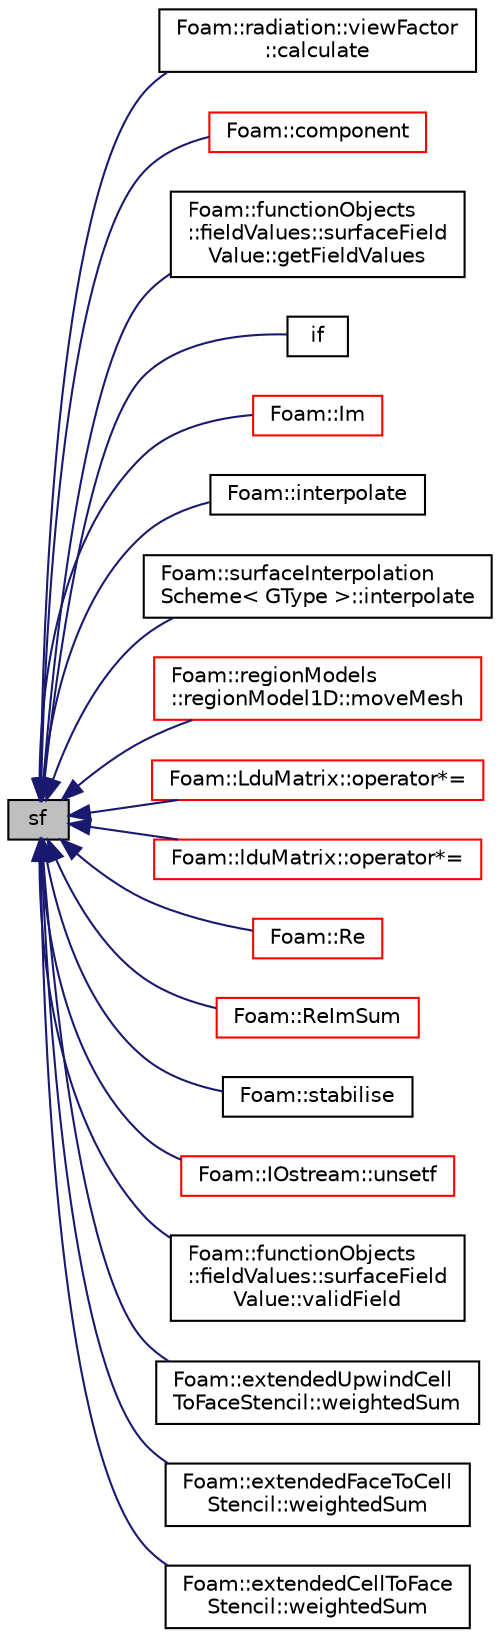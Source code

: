 digraph "sf"
{
  bgcolor="transparent";
  edge [fontname="Helvetica",fontsize="10",labelfontname="Helvetica",labelfontsize="10"];
  node [fontname="Helvetica",fontsize="10",shape=record];
  rankdir="LR";
  Node14 [label="sf",height=0.2,width=0.4,color="black", fillcolor="grey75", style="filled", fontcolor="black"];
  Node14 -> Node15 [dir="back",color="midnightblue",fontsize="10",style="solid",fontname="Helvetica"];
  Node15 [label="Foam::radiation::viewFactor\l::calculate",height=0.2,width=0.4,color="black",URL="$a31381.html#afe1d8348c24e6589bc7c0b3f689316a7",tooltip="Solve system of equation(s) "];
  Node14 -> Node16 [dir="back",color="midnightblue",fontsize="10",style="solid",fontname="Helvetica"];
  Node16 [label="Foam::component",height=0.2,width=0.4,color="red",URL="$a21851.html#a38788135ad21a6daaf3af2a761b33508"];
  Node14 -> Node48 [dir="back",color="midnightblue",fontsize="10",style="solid",fontname="Helvetica"];
  Node48 [label="Foam::functionObjects\l::fieldValues::surfaceField\lValue::getFieldValues",height=0.2,width=0.4,color="black",URL="$a24185.html#a50e1650884410adc6a5ec1ee2dd5878a"];
  Node14 -> Node110 [dir="back",color="midnightblue",fontsize="10",style="solid",fontname="Helvetica"];
  Node110 [label="if",height=0.2,width=0.4,color="black",URL="$a19457.html#a520f4d4aa8470e27c0951523e115ca89"];
  Node14 -> Node111 [dir="back",color="midnightblue",fontsize="10",style="solid",fontname="Helvetica"];
  Node111 [label="Foam::Im",height=0.2,width=0.4,color="red",URL="$a21851.html#a2aa28e1d6a7dc902f1c5ab7138866d73"];
  Node14 -> Node116 [dir="back",color="midnightblue",fontsize="10",style="solid",fontname="Helvetica"];
  Node116 [label="Foam::interpolate",height=0.2,width=0.4,color="black",URL="$a21851.html#ab78a11ca7821ef611119242663cbe895",tooltip="Interpolate field vf according to direction dir. "];
  Node14 -> Node117 [dir="back",color="midnightblue",fontsize="10",style="solid",fontname="Helvetica"];
  Node117 [label="Foam::surfaceInterpolation\lScheme\< GType \>::interpolate",height=0.2,width=0.4,color="black",URL="$a24109.html#a8dceba398ddc0c82def280a4ef7d4e42",tooltip="Return the face-interpolate of the given cell field. "];
  Node14 -> Node118 [dir="back",color="midnightblue",fontsize="10",style="solid",fontname="Helvetica"];
  Node118 [label="Foam::regionModels\l::regionModel1D::moveMesh",height=0.2,width=0.4,color="red",URL="$a30077.html#a0a91c4b420000422e4467d50e2baf2e1",tooltip="Move mesh points according to change in cell volumes. "];
  Node14 -> Node123 [dir="back",color="midnightblue",fontsize="10",style="solid",fontname="Helvetica"];
  Node123 [label="Foam::LduMatrix::operator*=",height=0.2,width=0.4,color="red",URL="$a28105.html#a8b7e3e95bdfe12c335fe5d27d6d4fa9f"];
  Node14 -> Node130 [dir="back",color="midnightblue",fontsize="10",style="solid",fontname="Helvetica"];
  Node130 [label="Foam::lduMatrix::operator*=",height=0.2,width=0.4,color="red",URL="$a27929.html#a8b7e3e95bdfe12c335fe5d27d6d4fa9f"];
  Node14 -> Node146 [dir="back",color="midnightblue",fontsize="10",style="solid",fontname="Helvetica"];
  Node146 [label="Foam::Re",height=0.2,width=0.4,color="red",URL="$a21851.html#affa366970bcbe0f7ccf7c85557a3e12b"];
  Node14 -> Node205 [dir="back",color="midnightblue",fontsize="10",style="solid",fontname="Helvetica"];
  Node205 [label="Foam::ReImSum",height=0.2,width=0.4,color="red",URL="$a21851.html#afa9633955762201805581c2991d86a37"];
  Node14 -> Node207 [dir="back",color="midnightblue",fontsize="10",style="solid",fontname="Helvetica"];
  Node207 [label="Foam::stabilise",height=0.2,width=0.4,color="black",URL="$a21851.html#aa30b47417b430147ee3358f8033c8687"];
  Node14 -> Node208 [dir="back",color="midnightblue",fontsize="10",style="solid",fontname="Helvetica"];
  Node208 [label="Foam::IOstream::unsetf",height=0.2,width=0.4,color="red",URL="$a27333.html#a9b609af2f5092c85e28a8d4fa8819c26",tooltip="Unset flags of stream. "];
  Node14 -> Node210 [dir="back",color="midnightblue",fontsize="10",style="solid",fontname="Helvetica"];
  Node210 [label="Foam::functionObjects\l::fieldValues::surfaceField\lValue::validField",height=0.2,width=0.4,color="black",URL="$a24185.html#aa56aa4bac32b8c62125f307c1f514429",tooltip="Return true if the field name is valid. "];
  Node14 -> Node211 [dir="back",color="midnightblue",fontsize="10",style="solid",fontname="Helvetica"];
  Node211 [label="Foam::extendedUpwindCell\lToFaceStencil::weightedSum",height=0.2,width=0.4,color="black",URL="$a23505.html#af993ec07807ca082c43daf7ba45690f0"];
  Node14 -> Node212 [dir="back",color="midnightblue",fontsize="10",style="solid",fontname="Helvetica"];
  Node212 [label="Foam::extendedFaceToCell\lStencil::weightedSum",height=0.2,width=0.4,color="black",URL="$a23573.html#ab85ab6f0d11da7b0aa1a5ded01357664"];
  Node14 -> Node213 [dir="back",color="midnightblue",fontsize="10",style="solid",fontname="Helvetica"];
  Node213 [label="Foam::extendedCellToFace\lStencil::weightedSum",height=0.2,width=0.4,color="black",URL="$a23497.html#ac728c370e1fdab24cf11da1234fae701"];
}
